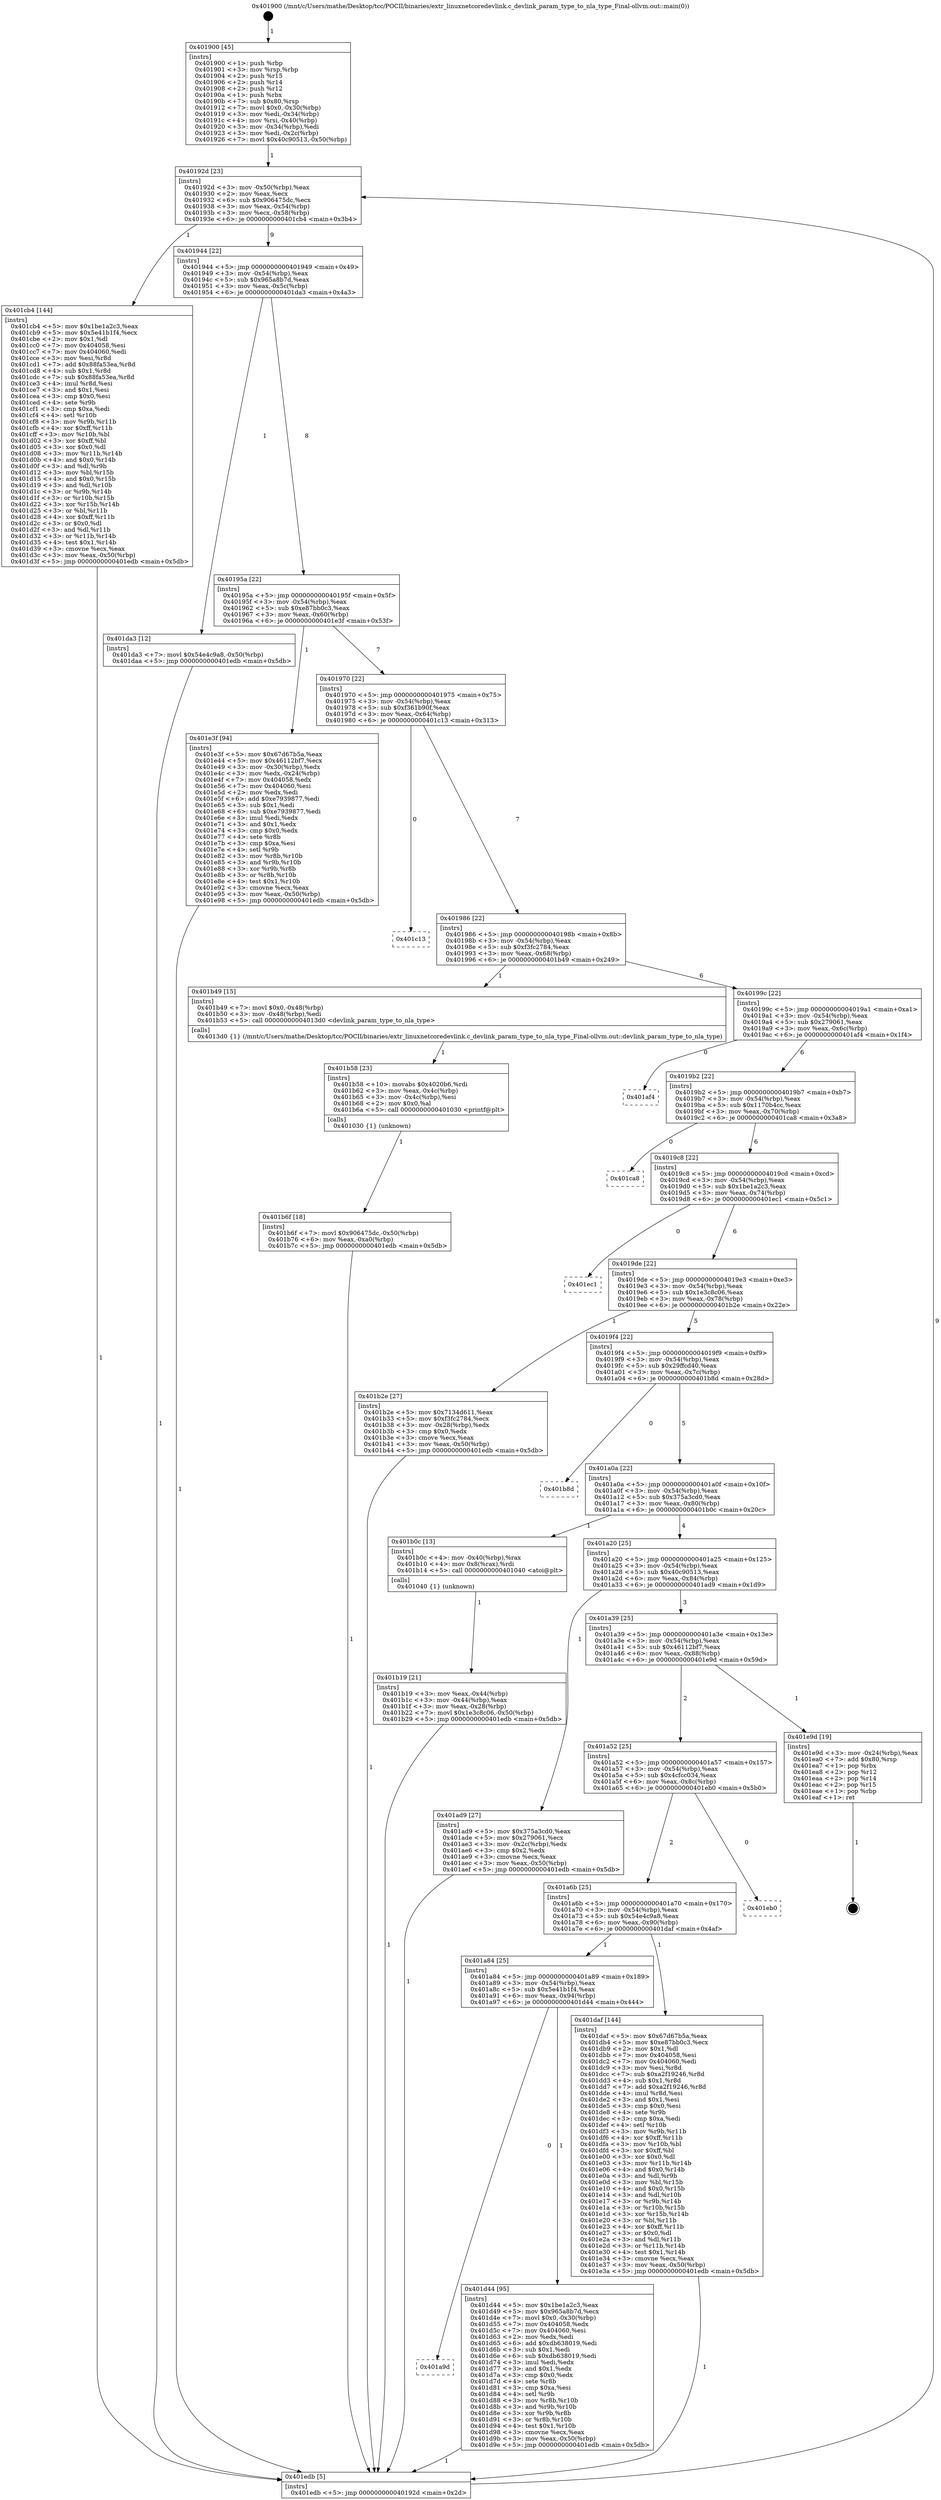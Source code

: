digraph "0x401900" {
  label = "0x401900 (/mnt/c/Users/mathe/Desktop/tcc/POCII/binaries/extr_linuxnetcoredevlink.c_devlink_param_type_to_nla_type_Final-ollvm.out::main(0))"
  labelloc = "t"
  node[shape=record]

  Entry [label="",width=0.3,height=0.3,shape=circle,fillcolor=black,style=filled]
  "0x40192d" [label="{
     0x40192d [23]\l
     | [instrs]\l
     &nbsp;&nbsp;0x40192d \<+3\>: mov -0x50(%rbp),%eax\l
     &nbsp;&nbsp;0x401930 \<+2\>: mov %eax,%ecx\l
     &nbsp;&nbsp;0x401932 \<+6\>: sub $0x906475dc,%ecx\l
     &nbsp;&nbsp;0x401938 \<+3\>: mov %eax,-0x54(%rbp)\l
     &nbsp;&nbsp;0x40193b \<+3\>: mov %ecx,-0x58(%rbp)\l
     &nbsp;&nbsp;0x40193e \<+6\>: je 0000000000401cb4 \<main+0x3b4\>\l
  }"]
  "0x401cb4" [label="{
     0x401cb4 [144]\l
     | [instrs]\l
     &nbsp;&nbsp;0x401cb4 \<+5\>: mov $0x1be1a2c3,%eax\l
     &nbsp;&nbsp;0x401cb9 \<+5\>: mov $0x5e41b1f4,%ecx\l
     &nbsp;&nbsp;0x401cbe \<+2\>: mov $0x1,%dl\l
     &nbsp;&nbsp;0x401cc0 \<+7\>: mov 0x404058,%esi\l
     &nbsp;&nbsp;0x401cc7 \<+7\>: mov 0x404060,%edi\l
     &nbsp;&nbsp;0x401cce \<+3\>: mov %esi,%r8d\l
     &nbsp;&nbsp;0x401cd1 \<+7\>: add $0x88fa53ea,%r8d\l
     &nbsp;&nbsp;0x401cd8 \<+4\>: sub $0x1,%r8d\l
     &nbsp;&nbsp;0x401cdc \<+7\>: sub $0x88fa53ea,%r8d\l
     &nbsp;&nbsp;0x401ce3 \<+4\>: imul %r8d,%esi\l
     &nbsp;&nbsp;0x401ce7 \<+3\>: and $0x1,%esi\l
     &nbsp;&nbsp;0x401cea \<+3\>: cmp $0x0,%esi\l
     &nbsp;&nbsp;0x401ced \<+4\>: sete %r9b\l
     &nbsp;&nbsp;0x401cf1 \<+3\>: cmp $0xa,%edi\l
     &nbsp;&nbsp;0x401cf4 \<+4\>: setl %r10b\l
     &nbsp;&nbsp;0x401cf8 \<+3\>: mov %r9b,%r11b\l
     &nbsp;&nbsp;0x401cfb \<+4\>: xor $0xff,%r11b\l
     &nbsp;&nbsp;0x401cff \<+3\>: mov %r10b,%bl\l
     &nbsp;&nbsp;0x401d02 \<+3\>: xor $0xff,%bl\l
     &nbsp;&nbsp;0x401d05 \<+3\>: xor $0x0,%dl\l
     &nbsp;&nbsp;0x401d08 \<+3\>: mov %r11b,%r14b\l
     &nbsp;&nbsp;0x401d0b \<+4\>: and $0x0,%r14b\l
     &nbsp;&nbsp;0x401d0f \<+3\>: and %dl,%r9b\l
     &nbsp;&nbsp;0x401d12 \<+3\>: mov %bl,%r15b\l
     &nbsp;&nbsp;0x401d15 \<+4\>: and $0x0,%r15b\l
     &nbsp;&nbsp;0x401d19 \<+3\>: and %dl,%r10b\l
     &nbsp;&nbsp;0x401d1c \<+3\>: or %r9b,%r14b\l
     &nbsp;&nbsp;0x401d1f \<+3\>: or %r10b,%r15b\l
     &nbsp;&nbsp;0x401d22 \<+3\>: xor %r15b,%r14b\l
     &nbsp;&nbsp;0x401d25 \<+3\>: or %bl,%r11b\l
     &nbsp;&nbsp;0x401d28 \<+4\>: xor $0xff,%r11b\l
     &nbsp;&nbsp;0x401d2c \<+3\>: or $0x0,%dl\l
     &nbsp;&nbsp;0x401d2f \<+3\>: and %dl,%r11b\l
     &nbsp;&nbsp;0x401d32 \<+3\>: or %r11b,%r14b\l
     &nbsp;&nbsp;0x401d35 \<+4\>: test $0x1,%r14b\l
     &nbsp;&nbsp;0x401d39 \<+3\>: cmovne %ecx,%eax\l
     &nbsp;&nbsp;0x401d3c \<+3\>: mov %eax,-0x50(%rbp)\l
     &nbsp;&nbsp;0x401d3f \<+5\>: jmp 0000000000401edb \<main+0x5db\>\l
  }"]
  "0x401944" [label="{
     0x401944 [22]\l
     | [instrs]\l
     &nbsp;&nbsp;0x401944 \<+5\>: jmp 0000000000401949 \<main+0x49\>\l
     &nbsp;&nbsp;0x401949 \<+3\>: mov -0x54(%rbp),%eax\l
     &nbsp;&nbsp;0x40194c \<+5\>: sub $0x965a8b7d,%eax\l
     &nbsp;&nbsp;0x401951 \<+3\>: mov %eax,-0x5c(%rbp)\l
     &nbsp;&nbsp;0x401954 \<+6\>: je 0000000000401da3 \<main+0x4a3\>\l
  }"]
  Exit [label="",width=0.3,height=0.3,shape=circle,fillcolor=black,style=filled,peripheries=2]
  "0x401da3" [label="{
     0x401da3 [12]\l
     | [instrs]\l
     &nbsp;&nbsp;0x401da3 \<+7\>: movl $0x54e4c9a8,-0x50(%rbp)\l
     &nbsp;&nbsp;0x401daa \<+5\>: jmp 0000000000401edb \<main+0x5db\>\l
  }"]
  "0x40195a" [label="{
     0x40195a [22]\l
     | [instrs]\l
     &nbsp;&nbsp;0x40195a \<+5\>: jmp 000000000040195f \<main+0x5f\>\l
     &nbsp;&nbsp;0x40195f \<+3\>: mov -0x54(%rbp),%eax\l
     &nbsp;&nbsp;0x401962 \<+5\>: sub $0xe87bb0c3,%eax\l
     &nbsp;&nbsp;0x401967 \<+3\>: mov %eax,-0x60(%rbp)\l
     &nbsp;&nbsp;0x40196a \<+6\>: je 0000000000401e3f \<main+0x53f\>\l
  }"]
  "0x401a9d" [label="{
     0x401a9d\l
  }", style=dashed]
  "0x401e3f" [label="{
     0x401e3f [94]\l
     | [instrs]\l
     &nbsp;&nbsp;0x401e3f \<+5\>: mov $0x67d67b5a,%eax\l
     &nbsp;&nbsp;0x401e44 \<+5\>: mov $0x46112bf7,%ecx\l
     &nbsp;&nbsp;0x401e49 \<+3\>: mov -0x30(%rbp),%edx\l
     &nbsp;&nbsp;0x401e4c \<+3\>: mov %edx,-0x24(%rbp)\l
     &nbsp;&nbsp;0x401e4f \<+7\>: mov 0x404058,%edx\l
     &nbsp;&nbsp;0x401e56 \<+7\>: mov 0x404060,%esi\l
     &nbsp;&nbsp;0x401e5d \<+2\>: mov %edx,%edi\l
     &nbsp;&nbsp;0x401e5f \<+6\>: add $0xe7939877,%edi\l
     &nbsp;&nbsp;0x401e65 \<+3\>: sub $0x1,%edi\l
     &nbsp;&nbsp;0x401e68 \<+6\>: sub $0xe7939877,%edi\l
     &nbsp;&nbsp;0x401e6e \<+3\>: imul %edi,%edx\l
     &nbsp;&nbsp;0x401e71 \<+3\>: and $0x1,%edx\l
     &nbsp;&nbsp;0x401e74 \<+3\>: cmp $0x0,%edx\l
     &nbsp;&nbsp;0x401e77 \<+4\>: sete %r8b\l
     &nbsp;&nbsp;0x401e7b \<+3\>: cmp $0xa,%esi\l
     &nbsp;&nbsp;0x401e7e \<+4\>: setl %r9b\l
     &nbsp;&nbsp;0x401e82 \<+3\>: mov %r8b,%r10b\l
     &nbsp;&nbsp;0x401e85 \<+3\>: and %r9b,%r10b\l
     &nbsp;&nbsp;0x401e88 \<+3\>: xor %r9b,%r8b\l
     &nbsp;&nbsp;0x401e8b \<+3\>: or %r8b,%r10b\l
     &nbsp;&nbsp;0x401e8e \<+4\>: test $0x1,%r10b\l
     &nbsp;&nbsp;0x401e92 \<+3\>: cmovne %ecx,%eax\l
     &nbsp;&nbsp;0x401e95 \<+3\>: mov %eax,-0x50(%rbp)\l
     &nbsp;&nbsp;0x401e98 \<+5\>: jmp 0000000000401edb \<main+0x5db\>\l
  }"]
  "0x401970" [label="{
     0x401970 [22]\l
     | [instrs]\l
     &nbsp;&nbsp;0x401970 \<+5\>: jmp 0000000000401975 \<main+0x75\>\l
     &nbsp;&nbsp;0x401975 \<+3\>: mov -0x54(%rbp),%eax\l
     &nbsp;&nbsp;0x401978 \<+5\>: sub $0xf361b90f,%eax\l
     &nbsp;&nbsp;0x40197d \<+3\>: mov %eax,-0x64(%rbp)\l
     &nbsp;&nbsp;0x401980 \<+6\>: je 0000000000401c13 \<main+0x313\>\l
  }"]
  "0x401d44" [label="{
     0x401d44 [95]\l
     | [instrs]\l
     &nbsp;&nbsp;0x401d44 \<+5\>: mov $0x1be1a2c3,%eax\l
     &nbsp;&nbsp;0x401d49 \<+5\>: mov $0x965a8b7d,%ecx\l
     &nbsp;&nbsp;0x401d4e \<+7\>: movl $0x0,-0x30(%rbp)\l
     &nbsp;&nbsp;0x401d55 \<+7\>: mov 0x404058,%edx\l
     &nbsp;&nbsp;0x401d5c \<+7\>: mov 0x404060,%esi\l
     &nbsp;&nbsp;0x401d63 \<+2\>: mov %edx,%edi\l
     &nbsp;&nbsp;0x401d65 \<+6\>: add $0xdb638019,%edi\l
     &nbsp;&nbsp;0x401d6b \<+3\>: sub $0x1,%edi\l
     &nbsp;&nbsp;0x401d6e \<+6\>: sub $0xdb638019,%edi\l
     &nbsp;&nbsp;0x401d74 \<+3\>: imul %edi,%edx\l
     &nbsp;&nbsp;0x401d77 \<+3\>: and $0x1,%edx\l
     &nbsp;&nbsp;0x401d7a \<+3\>: cmp $0x0,%edx\l
     &nbsp;&nbsp;0x401d7d \<+4\>: sete %r8b\l
     &nbsp;&nbsp;0x401d81 \<+3\>: cmp $0xa,%esi\l
     &nbsp;&nbsp;0x401d84 \<+4\>: setl %r9b\l
     &nbsp;&nbsp;0x401d88 \<+3\>: mov %r8b,%r10b\l
     &nbsp;&nbsp;0x401d8b \<+3\>: and %r9b,%r10b\l
     &nbsp;&nbsp;0x401d8e \<+3\>: xor %r9b,%r8b\l
     &nbsp;&nbsp;0x401d91 \<+3\>: or %r8b,%r10b\l
     &nbsp;&nbsp;0x401d94 \<+4\>: test $0x1,%r10b\l
     &nbsp;&nbsp;0x401d98 \<+3\>: cmovne %ecx,%eax\l
     &nbsp;&nbsp;0x401d9b \<+3\>: mov %eax,-0x50(%rbp)\l
     &nbsp;&nbsp;0x401d9e \<+5\>: jmp 0000000000401edb \<main+0x5db\>\l
  }"]
  "0x401c13" [label="{
     0x401c13\l
  }", style=dashed]
  "0x401986" [label="{
     0x401986 [22]\l
     | [instrs]\l
     &nbsp;&nbsp;0x401986 \<+5\>: jmp 000000000040198b \<main+0x8b\>\l
     &nbsp;&nbsp;0x40198b \<+3\>: mov -0x54(%rbp),%eax\l
     &nbsp;&nbsp;0x40198e \<+5\>: sub $0xf3fc2784,%eax\l
     &nbsp;&nbsp;0x401993 \<+3\>: mov %eax,-0x68(%rbp)\l
     &nbsp;&nbsp;0x401996 \<+6\>: je 0000000000401b49 \<main+0x249\>\l
  }"]
  "0x401a84" [label="{
     0x401a84 [25]\l
     | [instrs]\l
     &nbsp;&nbsp;0x401a84 \<+5\>: jmp 0000000000401a89 \<main+0x189\>\l
     &nbsp;&nbsp;0x401a89 \<+3\>: mov -0x54(%rbp),%eax\l
     &nbsp;&nbsp;0x401a8c \<+5\>: sub $0x5e41b1f4,%eax\l
     &nbsp;&nbsp;0x401a91 \<+6\>: mov %eax,-0x94(%rbp)\l
     &nbsp;&nbsp;0x401a97 \<+6\>: je 0000000000401d44 \<main+0x444\>\l
  }"]
  "0x401b49" [label="{
     0x401b49 [15]\l
     | [instrs]\l
     &nbsp;&nbsp;0x401b49 \<+7\>: movl $0x0,-0x48(%rbp)\l
     &nbsp;&nbsp;0x401b50 \<+3\>: mov -0x48(%rbp),%edi\l
     &nbsp;&nbsp;0x401b53 \<+5\>: call 00000000004013d0 \<devlink_param_type_to_nla_type\>\l
     | [calls]\l
     &nbsp;&nbsp;0x4013d0 \{1\} (/mnt/c/Users/mathe/Desktop/tcc/POCII/binaries/extr_linuxnetcoredevlink.c_devlink_param_type_to_nla_type_Final-ollvm.out::devlink_param_type_to_nla_type)\l
  }"]
  "0x40199c" [label="{
     0x40199c [22]\l
     | [instrs]\l
     &nbsp;&nbsp;0x40199c \<+5\>: jmp 00000000004019a1 \<main+0xa1\>\l
     &nbsp;&nbsp;0x4019a1 \<+3\>: mov -0x54(%rbp),%eax\l
     &nbsp;&nbsp;0x4019a4 \<+5\>: sub $0x279061,%eax\l
     &nbsp;&nbsp;0x4019a9 \<+3\>: mov %eax,-0x6c(%rbp)\l
     &nbsp;&nbsp;0x4019ac \<+6\>: je 0000000000401af4 \<main+0x1f4\>\l
  }"]
  "0x401daf" [label="{
     0x401daf [144]\l
     | [instrs]\l
     &nbsp;&nbsp;0x401daf \<+5\>: mov $0x67d67b5a,%eax\l
     &nbsp;&nbsp;0x401db4 \<+5\>: mov $0xe87bb0c3,%ecx\l
     &nbsp;&nbsp;0x401db9 \<+2\>: mov $0x1,%dl\l
     &nbsp;&nbsp;0x401dbb \<+7\>: mov 0x404058,%esi\l
     &nbsp;&nbsp;0x401dc2 \<+7\>: mov 0x404060,%edi\l
     &nbsp;&nbsp;0x401dc9 \<+3\>: mov %esi,%r8d\l
     &nbsp;&nbsp;0x401dcc \<+7\>: sub $0xa2f19246,%r8d\l
     &nbsp;&nbsp;0x401dd3 \<+4\>: sub $0x1,%r8d\l
     &nbsp;&nbsp;0x401dd7 \<+7\>: add $0xa2f19246,%r8d\l
     &nbsp;&nbsp;0x401dde \<+4\>: imul %r8d,%esi\l
     &nbsp;&nbsp;0x401de2 \<+3\>: and $0x1,%esi\l
     &nbsp;&nbsp;0x401de5 \<+3\>: cmp $0x0,%esi\l
     &nbsp;&nbsp;0x401de8 \<+4\>: sete %r9b\l
     &nbsp;&nbsp;0x401dec \<+3\>: cmp $0xa,%edi\l
     &nbsp;&nbsp;0x401def \<+4\>: setl %r10b\l
     &nbsp;&nbsp;0x401df3 \<+3\>: mov %r9b,%r11b\l
     &nbsp;&nbsp;0x401df6 \<+4\>: xor $0xff,%r11b\l
     &nbsp;&nbsp;0x401dfa \<+3\>: mov %r10b,%bl\l
     &nbsp;&nbsp;0x401dfd \<+3\>: xor $0xff,%bl\l
     &nbsp;&nbsp;0x401e00 \<+3\>: xor $0x0,%dl\l
     &nbsp;&nbsp;0x401e03 \<+3\>: mov %r11b,%r14b\l
     &nbsp;&nbsp;0x401e06 \<+4\>: and $0x0,%r14b\l
     &nbsp;&nbsp;0x401e0a \<+3\>: and %dl,%r9b\l
     &nbsp;&nbsp;0x401e0d \<+3\>: mov %bl,%r15b\l
     &nbsp;&nbsp;0x401e10 \<+4\>: and $0x0,%r15b\l
     &nbsp;&nbsp;0x401e14 \<+3\>: and %dl,%r10b\l
     &nbsp;&nbsp;0x401e17 \<+3\>: or %r9b,%r14b\l
     &nbsp;&nbsp;0x401e1a \<+3\>: or %r10b,%r15b\l
     &nbsp;&nbsp;0x401e1d \<+3\>: xor %r15b,%r14b\l
     &nbsp;&nbsp;0x401e20 \<+3\>: or %bl,%r11b\l
     &nbsp;&nbsp;0x401e23 \<+4\>: xor $0xff,%r11b\l
     &nbsp;&nbsp;0x401e27 \<+3\>: or $0x0,%dl\l
     &nbsp;&nbsp;0x401e2a \<+3\>: and %dl,%r11b\l
     &nbsp;&nbsp;0x401e2d \<+3\>: or %r11b,%r14b\l
     &nbsp;&nbsp;0x401e30 \<+4\>: test $0x1,%r14b\l
     &nbsp;&nbsp;0x401e34 \<+3\>: cmovne %ecx,%eax\l
     &nbsp;&nbsp;0x401e37 \<+3\>: mov %eax,-0x50(%rbp)\l
     &nbsp;&nbsp;0x401e3a \<+5\>: jmp 0000000000401edb \<main+0x5db\>\l
  }"]
  "0x401af4" [label="{
     0x401af4\l
  }", style=dashed]
  "0x4019b2" [label="{
     0x4019b2 [22]\l
     | [instrs]\l
     &nbsp;&nbsp;0x4019b2 \<+5\>: jmp 00000000004019b7 \<main+0xb7\>\l
     &nbsp;&nbsp;0x4019b7 \<+3\>: mov -0x54(%rbp),%eax\l
     &nbsp;&nbsp;0x4019ba \<+5\>: sub $0x1170b4cc,%eax\l
     &nbsp;&nbsp;0x4019bf \<+3\>: mov %eax,-0x70(%rbp)\l
     &nbsp;&nbsp;0x4019c2 \<+6\>: je 0000000000401ca8 \<main+0x3a8\>\l
  }"]
  "0x401a6b" [label="{
     0x401a6b [25]\l
     | [instrs]\l
     &nbsp;&nbsp;0x401a6b \<+5\>: jmp 0000000000401a70 \<main+0x170\>\l
     &nbsp;&nbsp;0x401a70 \<+3\>: mov -0x54(%rbp),%eax\l
     &nbsp;&nbsp;0x401a73 \<+5\>: sub $0x54e4c9a8,%eax\l
     &nbsp;&nbsp;0x401a78 \<+6\>: mov %eax,-0x90(%rbp)\l
     &nbsp;&nbsp;0x401a7e \<+6\>: je 0000000000401daf \<main+0x4af\>\l
  }"]
  "0x401ca8" [label="{
     0x401ca8\l
  }", style=dashed]
  "0x4019c8" [label="{
     0x4019c8 [22]\l
     | [instrs]\l
     &nbsp;&nbsp;0x4019c8 \<+5\>: jmp 00000000004019cd \<main+0xcd\>\l
     &nbsp;&nbsp;0x4019cd \<+3\>: mov -0x54(%rbp),%eax\l
     &nbsp;&nbsp;0x4019d0 \<+5\>: sub $0x1be1a2c3,%eax\l
     &nbsp;&nbsp;0x4019d5 \<+3\>: mov %eax,-0x74(%rbp)\l
     &nbsp;&nbsp;0x4019d8 \<+6\>: je 0000000000401ec1 \<main+0x5c1\>\l
  }"]
  "0x401eb0" [label="{
     0x401eb0\l
  }", style=dashed]
  "0x401ec1" [label="{
     0x401ec1\l
  }", style=dashed]
  "0x4019de" [label="{
     0x4019de [22]\l
     | [instrs]\l
     &nbsp;&nbsp;0x4019de \<+5\>: jmp 00000000004019e3 \<main+0xe3\>\l
     &nbsp;&nbsp;0x4019e3 \<+3\>: mov -0x54(%rbp),%eax\l
     &nbsp;&nbsp;0x4019e6 \<+5\>: sub $0x1e3c8c06,%eax\l
     &nbsp;&nbsp;0x4019eb \<+3\>: mov %eax,-0x78(%rbp)\l
     &nbsp;&nbsp;0x4019ee \<+6\>: je 0000000000401b2e \<main+0x22e\>\l
  }"]
  "0x401a52" [label="{
     0x401a52 [25]\l
     | [instrs]\l
     &nbsp;&nbsp;0x401a52 \<+5\>: jmp 0000000000401a57 \<main+0x157\>\l
     &nbsp;&nbsp;0x401a57 \<+3\>: mov -0x54(%rbp),%eax\l
     &nbsp;&nbsp;0x401a5a \<+5\>: sub $0x4cfcc034,%eax\l
     &nbsp;&nbsp;0x401a5f \<+6\>: mov %eax,-0x8c(%rbp)\l
     &nbsp;&nbsp;0x401a65 \<+6\>: je 0000000000401eb0 \<main+0x5b0\>\l
  }"]
  "0x401b2e" [label="{
     0x401b2e [27]\l
     | [instrs]\l
     &nbsp;&nbsp;0x401b2e \<+5\>: mov $0x7134d611,%eax\l
     &nbsp;&nbsp;0x401b33 \<+5\>: mov $0xf3fc2784,%ecx\l
     &nbsp;&nbsp;0x401b38 \<+3\>: mov -0x28(%rbp),%edx\l
     &nbsp;&nbsp;0x401b3b \<+3\>: cmp $0x0,%edx\l
     &nbsp;&nbsp;0x401b3e \<+3\>: cmove %ecx,%eax\l
     &nbsp;&nbsp;0x401b41 \<+3\>: mov %eax,-0x50(%rbp)\l
     &nbsp;&nbsp;0x401b44 \<+5\>: jmp 0000000000401edb \<main+0x5db\>\l
  }"]
  "0x4019f4" [label="{
     0x4019f4 [22]\l
     | [instrs]\l
     &nbsp;&nbsp;0x4019f4 \<+5\>: jmp 00000000004019f9 \<main+0xf9\>\l
     &nbsp;&nbsp;0x4019f9 \<+3\>: mov -0x54(%rbp),%eax\l
     &nbsp;&nbsp;0x4019fc \<+5\>: sub $0x29ffcd40,%eax\l
     &nbsp;&nbsp;0x401a01 \<+3\>: mov %eax,-0x7c(%rbp)\l
     &nbsp;&nbsp;0x401a04 \<+6\>: je 0000000000401b8d \<main+0x28d\>\l
  }"]
  "0x401e9d" [label="{
     0x401e9d [19]\l
     | [instrs]\l
     &nbsp;&nbsp;0x401e9d \<+3\>: mov -0x24(%rbp),%eax\l
     &nbsp;&nbsp;0x401ea0 \<+7\>: add $0x80,%rsp\l
     &nbsp;&nbsp;0x401ea7 \<+1\>: pop %rbx\l
     &nbsp;&nbsp;0x401ea8 \<+2\>: pop %r12\l
     &nbsp;&nbsp;0x401eaa \<+2\>: pop %r14\l
     &nbsp;&nbsp;0x401eac \<+2\>: pop %r15\l
     &nbsp;&nbsp;0x401eae \<+1\>: pop %rbp\l
     &nbsp;&nbsp;0x401eaf \<+1\>: ret\l
  }"]
  "0x401b8d" [label="{
     0x401b8d\l
  }", style=dashed]
  "0x401a0a" [label="{
     0x401a0a [22]\l
     | [instrs]\l
     &nbsp;&nbsp;0x401a0a \<+5\>: jmp 0000000000401a0f \<main+0x10f\>\l
     &nbsp;&nbsp;0x401a0f \<+3\>: mov -0x54(%rbp),%eax\l
     &nbsp;&nbsp;0x401a12 \<+5\>: sub $0x375a3cd0,%eax\l
     &nbsp;&nbsp;0x401a17 \<+3\>: mov %eax,-0x80(%rbp)\l
     &nbsp;&nbsp;0x401a1a \<+6\>: je 0000000000401b0c \<main+0x20c\>\l
  }"]
  "0x401b6f" [label="{
     0x401b6f [18]\l
     | [instrs]\l
     &nbsp;&nbsp;0x401b6f \<+7\>: movl $0x906475dc,-0x50(%rbp)\l
     &nbsp;&nbsp;0x401b76 \<+6\>: mov %eax,-0xa0(%rbp)\l
     &nbsp;&nbsp;0x401b7c \<+5\>: jmp 0000000000401edb \<main+0x5db\>\l
  }"]
  "0x401b0c" [label="{
     0x401b0c [13]\l
     | [instrs]\l
     &nbsp;&nbsp;0x401b0c \<+4\>: mov -0x40(%rbp),%rax\l
     &nbsp;&nbsp;0x401b10 \<+4\>: mov 0x8(%rax),%rdi\l
     &nbsp;&nbsp;0x401b14 \<+5\>: call 0000000000401040 \<atoi@plt\>\l
     | [calls]\l
     &nbsp;&nbsp;0x401040 \{1\} (unknown)\l
  }"]
  "0x401a20" [label="{
     0x401a20 [25]\l
     | [instrs]\l
     &nbsp;&nbsp;0x401a20 \<+5\>: jmp 0000000000401a25 \<main+0x125\>\l
     &nbsp;&nbsp;0x401a25 \<+3\>: mov -0x54(%rbp),%eax\l
     &nbsp;&nbsp;0x401a28 \<+5\>: sub $0x40c90513,%eax\l
     &nbsp;&nbsp;0x401a2d \<+6\>: mov %eax,-0x84(%rbp)\l
     &nbsp;&nbsp;0x401a33 \<+6\>: je 0000000000401ad9 \<main+0x1d9\>\l
  }"]
  "0x401b58" [label="{
     0x401b58 [23]\l
     | [instrs]\l
     &nbsp;&nbsp;0x401b58 \<+10\>: movabs $0x4020b6,%rdi\l
     &nbsp;&nbsp;0x401b62 \<+3\>: mov %eax,-0x4c(%rbp)\l
     &nbsp;&nbsp;0x401b65 \<+3\>: mov -0x4c(%rbp),%esi\l
     &nbsp;&nbsp;0x401b68 \<+2\>: mov $0x0,%al\l
     &nbsp;&nbsp;0x401b6a \<+5\>: call 0000000000401030 \<printf@plt\>\l
     | [calls]\l
     &nbsp;&nbsp;0x401030 \{1\} (unknown)\l
  }"]
  "0x401ad9" [label="{
     0x401ad9 [27]\l
     | [instrs]\l
     &nbsp;&nbsp;0x401ad9 \<+5\>: mov $0x375a3cd0,%eax\l
     &nbsp;&nbsp;0x401ade \<+5\>: mov $0x279061,%ecx\l
     &nbsp;&nbsp;0x401ae3 \<+3\>: mov -0x2c(%rbp),%edx\l
     &nbsp;&nbsp;0x401ae6 \<+3\>: cmp $0x2,%edx\l
     &nbsp;&nbsp;0x401ae9 \<+3\>: cmovne %ecx,%eax\l
     &nbsp;&nbsp;0x401aec \<+3\>: mov %eax,-0x50(%rbp)\l
     &nbsp;&nbsp;0x401aef \<+5\>: jmp 0000000000401edb \<main+0x5db\>\l
  }"]
  "0x401a39" [label="{
     0x401a39 [25]\l
     | [instrs]\l
     &nbsp;&nbsp;0x401a39 \<+5\>: jmp 0000000000401a3e \<main+0x13e\>\l
     &nbsp;&nbsp;0x401a3e \<+3\>: mov -0x54(%rbp),%eax\l
     &nbsp;&nbsp;0x401a41 \<+5\>: sub $0x46112bf7,%eax\l
     &nbsp;&nbsp;0x401a46 \<+6\>: mov %eax,-0x88(%rbp)\l
     &nbsp;&nbsp;0x401a4c \<+6\>: je 0000000000401e9d \<main+0x59d\>\l
  }"]
  "0x401edb" [label="{
     0x401edb [5]\l
     | [instrs]\l
     &nbsp;&nbsp;0x401edb \<+5\>: jmp 000000000040192d \<main+0x2d\>\l
  }"]
  "0x401900" [label="{
     0x401900 [45]\l
     | [instrs]\l
     &nbsp;&nbsp;0x401900 \<+1\>: push %rbp\l
     &nbsp;&nbsp;0x401901 \<+3\>: mov %rsp,%rbp\l
     &nbsp;&nbsp;0x401904 \<+2\>: push %r15\l
     &nbsp;&nbsp;0x401906 \<+2\>: push %r14\l
     &nbsp;&nbsp;0x401908 \<+2\>: push %r12\l
     &nbsp;&nbsp;0x40190a \<+1\>: push %rbx\l
     &nbsp;&nbsp;0x40190b \<+7\>: sub $0x80,%rsp\l
     &nbsp;&nbsp;0x401912 \<+7\>: movl $0x0,-0x30(%rbp)\l
     &nbsp;&nbsp;0x401919 \<+3\>: mov %edi,-0x34(%rbp)\l
     &nbsp;&nbsp;0x40191c \<+4\>: mov %rsi,-0x40(%rbp)\l
     &nbsp;&nbsp;0x401920 \<+3\>: mov -0x34(%rbp),%edi\l
     &nbsp;&nbsp;0x401923 \<+3\>: mov %edi,-0x2c(%rbp)\l
     &nbsp;&nbsp;0x401926 \<+7\>: movl $0x40c90513,-0x50(%rbp)\l
  }"]
  "0x401b19" [label="{
     0x401b19 [21]\l
     | [instrs]\l
     &nbsp;&nbsp;0x401b19 \<+3\>: mov %eax,-0x44(%rbp)\l
     &nbsp;&nbsp;0x401b1c \<+3\>: mov -0x44(%rbp),%eax\l
     &nbsp;&nbsp;0x401b1f \<+3\>: mov %eax,-0x28(%rbp)\l
     &nbsp;&nbsp;0x401b22 \<+7\>: movl $0x1e3c8c06,-0x50(%rbp)\l
     &nbsp;&nbsp;0x401b29 \<+5\>: jmp 0000000000401edb \<main+0x5db\>\l
  }"]
  Entry -> "0x401900" [label=" 1"]
  "0x40192d" -> "0x401cb4" [label=" 1"]
  "0x40192d" -> "0x401944" [label=" 9"]
  "0x401e9d" -> Exit [label=" 1"]
  "0x401944" -> "0x401da3" [label=" 1"]
  "0x401944" -> "0x40195a" [label=" 8"]
  "0x401e3f" -> "0x401edb" [label=" 1"]
  "0x40195a" -> "0x401e3f" [label=" 1"]
  "0x40195a" -> "0x401970" [label=" 7"]
  "0x401daf" -> "0x401edb" [label=" 1"]
  "0x401970" -> "0x401c13" [label=" 0"]
  "0x401970" -> "0x401986" [label=" 7"]
  "0x401da3" -> "0x401edb" [label=" 1"]
  "0x401986" -> "0x401b49" [label=" 1"]
  "0x401986" -> "0x40199c" [label=" 6"]
  "0x401a84" -> "0x401a9d" [label=" 0"]
  "0x40199c" -> "0x401af4" [label=" 0"]
  "0x40199c" -> "0x4019b2" [label=" 6"]
  "0x401a84" -> "0x401d44" [label=" 1"]
  "0x4019b2" -> "0x401ca8" [label=" 0"]
  "0x4019b2" -> "0x4019c8" [label=" 6"]
  "0x401a6b" -> "0x401a84" [label=" 1"]
  "0x4019c8" -> "0x401ec1" [label=" 0"]
  "0x4019c8" -> "0x4019de" [label=" 6"]
  "0x401a6b" -> "0x401daf" [label=" 1"]
  "0x4019de" -> "0x401b2e" [label=" 1"]
  "0x4019de" -> "0x4019f4" [label=" 5"]
  "0x401a52" -> "0x401a6b" [label=" 2"]
  "0x4019f4" -> "0x401b8d" [label=" 0"]
  "0x4019f4" -> "0x401a0a" [label=" 5"]
  "0x401a52" -> "0x401eb0" [label=" 0"]
  "0x401a0a" -> "0x401b0c" [label=" 1"]
  "0x401a0a" -> "0x401a20" [label=" 4"]
  "0x401a39" -> "0x401a52" [label=" 2"]
  "0x401a20" -> "0x401ad9" [label=" 1"]
  "0x401a20" -> "0x401a39" [label=" 3"]
  "0x401ad9" -> "0x401edb" [label=" 1"]
  "0x401900" -> "0x40192d" [label=" 1"]
  "0x401edb" -> "0x40192d" [label=" 9"]
  "0x401b0c" -> "0x401b19" [label=" 1"]
  "0x401b19" -> "0x401edb" [label=" 1"]
  "0x401b2e" -> "0x401edb" [label=" 1"]
  "0x401b49" -> "0x401b58" [label=" 1"]
  "0x401b58" -> "0x401b6f" [label=" 1"]
  "0x401b6f" -> "0x401edb" [label=" 1"]
  "0x401cb4" -> "0x401edb" [label=" 1"]
  "0x401d44" -> "0x401edb" [label=" 1"]
  "0x401a39" -> "0x401e9d" [label=" 1"]
}
